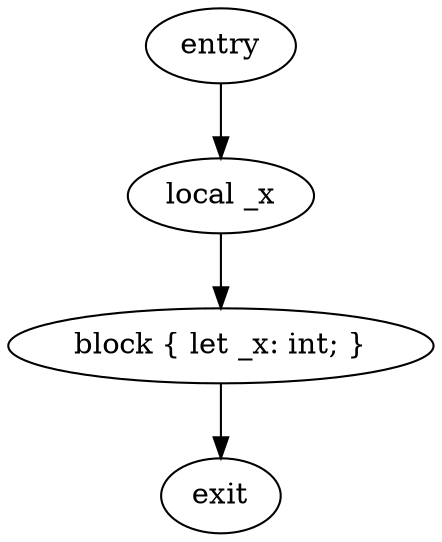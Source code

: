 digraph block {
    N0[label="entry"];
    N1[label="exit"];
    N2[label="local _x"];
    N3[label="block { let _x: int; }"];
    N0 -> N2;
    N2 -> N3;
    N3 -> N1;
}
